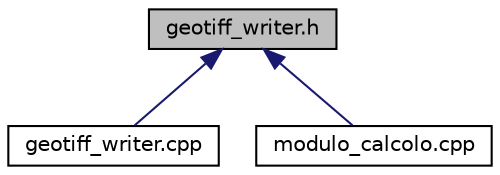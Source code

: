 digraph "geotiff_writer.h"
{
  edge [fontname="Helvetica",fontsize="10",labelfontname="Helvetica",labelfontsize="10"];
  node [fontname="Helvetica",fontsize="10",shape=record];
  Node5 [label="geotiff_writer.h",height=0.2,width=0.4,color="black", fillcolor="grey75", style="filled", fontcolor="black"];
  Node5 -> Node6 [dir="back",color="midnightblue",fontsize="10",style="solid",fontname="Helvetica"];
  Node6 [label="geotiff_writer.cpp",height=0.2,width=0.4,color="black", fillcolor="white", style="filled",URL="$geotiff__writer_8cpp.html",tooltip="Metodi della classe geotiff_writer.h per scrivere il file geotiff. "];
  Node5 -> Node7 [dir="back",color="midnightblue",fontsize="10",style="solid",fontname="Helvetica"];
  Node7 [label="modulo_calcolo.cpp",height=0.2,width=0.4,color="black", fillcolor="white", style="filled",URL="$modulo__calcolo_8cpp.html",tooltip="Metodi per il calcolo del campo strZ e verticale. "];
}

